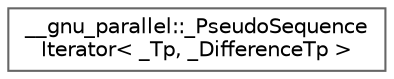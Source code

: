 digraph "Graphical Class Hierarchy"
{
 // LATEX_PDF_SIZE
  bgcolor="transparent";
  edge [fontname=Helvetica,fontsize=10,labelfontname=Helvetica,labelfontsize=10];
  node [fontname=Helvetica,fontsize=10,shape=box,height=0.2,width=0.4];
  rankdir="LR";
  Node0 [id="Node000000",label="__gnu_parallel::_PseudoSequence\lIterator\< _Tp, _DifferenceTp \>",height=0.2,width=0.4,color="grey40", fillcolor="white", style="filled",URL="$class____gnu__parallel_1_1___pseudo_sequence_iterator.html",tooltip="_Iterator associated with __gnu_parallel::_PseudoSequence. If features the usual random-access iterat..."];
}
